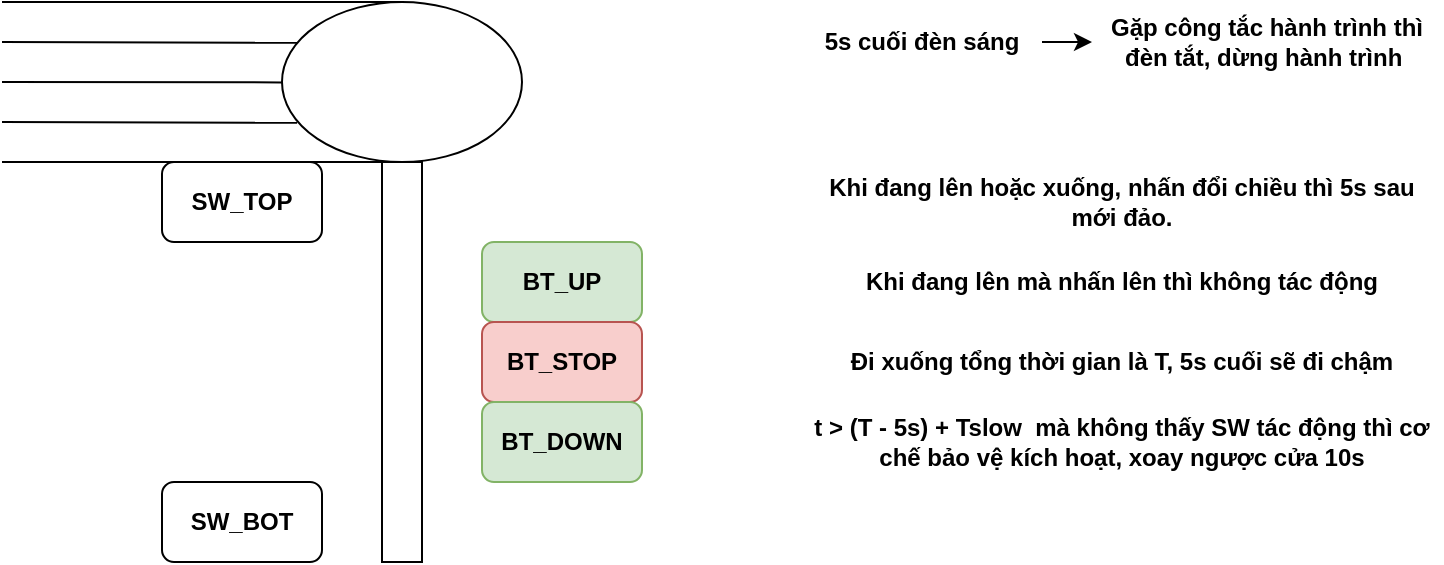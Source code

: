 <mxfile version="20.3.0" type="device"><diagram id="k-oo4zBGjwmZ0N-tSE86" name="Page-1"><mxGraphModel dx="813" dy="490" grid="1" gridSize="10" guides="1" tooltips="1" connect="1" arrows="1" fold="1" page="1" pageScale="1" pageWidth="1169" pageHeight="827" math="0" shadow="0"><root><mxCell id="0"/><mxCell id="1" parent="0"/><mxCell id="yfGFo3zoo4kk26qVra42-1" value="" style="ellipse;whiteSpace=wrap;html=1;fillColor=none;" vertex="1" parent="1"><mxGeometry x="220" y="240" width="120" height="80" as="geometry"/></mxCell><mxCell id="yfGFo3zoo4kk26qVra42-2" value="" style="rounded=0;whiteSpace=wrap;html=1;fillColor=none;" vertex="1" parent="1"><mxGeometry x="270" y="320" width="20" height="200" as="geometry"/></mxCell><mxCell id="yfGFo3zoo4kk26qVra42-3" value="" style="endArrow=none;html=1;rounded=0;entryX=0.5;entryY=0;entryDx=0;entryDy=0;" edge="1" parent="1" target="yfGFo3zoo4kk26qVra42-1"><mxGeometry width="50" height="50" relative="1" as="geometry"><mxPoint x="80" y="240" as="sourcePoint"/><mxPoint x="190" y="330" as="targetPoint"/></mxGeometry></mxCell><mxCell id="yfGFo3zoo4kk26qVra42-5" value="" style="endArrow=none;html=1;rounded=0;entryX=0.5;entryY=0;entryDx=0;entryDy=0;" edge="1" parent="1"><mxGeometry width="50" height="50" relative="1" as="geometry"><mxPoint x="80" y="320" as="sourcePoint"/><mxPoint x="270" y="320" as="targetPoint"/></mxGeometry></mxCell><mxCell id="yfGFo3zoo4kk26qVra42-6" value="&lt;b&gt;SW_TOP&lt;/b&gt;" style="rounded=1;whiteSpace=wrap;html=1;fillColor=none;" vertex="1" parent="1"><mxGeometry x="160" y="320" width="80" height="40" as="geometry"/></mxCell><mxCell id="yfGFo3zoo4kk26qVra42-7" value="&lt;b&gt;SW_BOT&lt;/b&gt;" style="rounded=1;whiteSpace=wrap;html=1;fillColor=none;" vertex="1" parent="1"><mxGeometry x="160" y="480" width="80" height="40" as="geometry"/></mxCell><mxCell id="yfGFo3zoo4kk26qVra42-8" value="" style="endArrow=none;html=1;rounded=0;entryX=0.063;entryY=0.255;entryDx=0;entryDy=0;entryPerimeter=0;" edge="1" parent="1" target="yfGFo3zoo4kk26qVra42-1"><mxGeometry width="50" height="50" relative="1" as="geometry"><mxPoint x="80" y="260" as="sourcePoint"/><mxPoint x="260" y="370" as="targetPoint"/></mxGeometry></mxCell><mxCell id="yfGFo3zoo4kk26qVra42-9" value="" style="endArrow=none;html=1;rounded=0;entryX=0.063;entryY=0.255;entryDx=0;entryDy=0;entryPerimeter=0;" edge="1" parent="1"><mxGeometry width="50" height="50" relative="1" as="geometry"><mxPoint x="80" y="300" as="sourcePoint"/><mxPoint x="227.56" y="300.4" as="targetPoint"/></mxGeometry></mxCell><mxCell id="yfGFo3zoo4kk26qVra42-10" value="" style="endArrow=none;html=1;rounded=0;entryX=0.063;entryY=0.255;entryDx=0;entryDy=0;entryPerimeter=0;" edge="1" parent="1"><mxGeometry width="50" height="50" relative="1" as="geometry"><mxPoint x="80" y="280" as="sourcePoint"/><mxPoint x="220" y="280.2" as="targetPoint"/></mxGeometry></mxCell><mxCell id="yfGFo3zoo4kk26qVra42-11" value="&lt;b&gt;BT_UP&lt;/b&gt;" style="rounded=1;whiteSpace=wrap;html=1;fillColor=#d5e8d4;strokeColor=#82b366;" vertex="1" parent="1"><mxGeometry x="320" y="360" width="80" height="40" as="geometry"/></mxCell><mxCell id="yfGFo3zoo4kk26qVra42-12" value="&lt;b&gt;BT_STOP&lt;/b&gt;" style="rounded=1;whiteSpace=wrap;html=1;fillColor=#f8cecc;strokeColor=#b85450;" vertex="1" parent="1"><mxGeometry x="320" y="400" width="80" height="40" as="geometry"/></mxCell><mxCell id="yfGFo3zoo4kk26qVra42-13" value="&lt;b&gt;BT_DOWN&lt;/b&gt;" style="rounded=1;whiteSpace=wrap;html=1;fillColor=#d5e8d4;strokeColor=#82b366;" vertex="1" parent="1"><mxGeometry x="320" y="440" width="80" height="40" as="geometry"/></mxCell><mxCell id="yfGFo3zoo4kk26qVra42-14" value="&lt;b&gt;Gặp công tắc hành trình thì đèn tắt, dừng hành trình&amp;nbsp;&lt;/b&gt;" style="text;html=1;strokeColor=none;fillColor=none;align=center;verticalAlign=middle;whiteSpace=wrap;rounded=0;" vertex="1" parent="1"><mxGeometry x="625" y="240" width="175" height="40" as="geometry"/></mxCell><mxCell id="yfGFo3zoo4kk26qVra42-16" style="edgeStyle=orthogonalEdgeStyle;rounded=0;orthogonalLoop=1;jettySize=auto;html=1;" edge="1" parent="1" source="yfGFo3zoo4kk26qVra42-15" target="yfGFo3zoo4kk26qVra42-14"><mxGeometry relative="1" as="geometry"/></mxCell><mxCell id="yfGFo3zoo4kk26qVra42-15" value="&lt;b&gt;5s cuối đèn sáng&lt;/b&gt;" style="text;html=1;strokeColor=none;fillColor=none;align=center;verticalAlign=middle;whiteSpace=wrap;rounded=0;" vertex="1" parent="1"><mxGeometry x="480" y="240" width="120" height="40" as="geometry"/></mxCell><mxCell id="yfGFo3zoo4kk26qVra42-17" value="&lt;b&gt;Khi đang lên hoặc xuống, nhấn đổi chiều thì 5s sau mới đảo.&lt;/b&gt;" style="text;html=1;strokeColor=none;fillColor=none;align=center;verticalAlign=middle;whiteSpace=wrap;rounded=0;" vertex="1" parent="1"><mxGeometry x="480" y="320" width="320" height="40" as="geometry"/></mxCell><mxCell id="yfGFo3zoo4kk26qVra42-18" value="&lt;b&gt;Khi đang lên mà nhấn lên thì không tác động&lt;/b&gt;" style="text;html=1;strokeColor=none;fillColor=none;align=center;verticalAlign=middle;whiteSpace=wrap;rounded=0;" vertex="1" parent="1"><mxGeometry x="480" y="360" width="320" height="40" as="geometry"/></mxCell><mxCell id="yfGFo3zoo4kk26qVra42-19" value="&lt;b&gt;Đi xuống tổng thời gian là T, 5s cuối sẽ đi chậm&lt;/b&gt;" style="text;html=1;strokeColor=none;fillColor=none;align=center;verticalAlign=middle;whiteSpace=wrap;rounded=0;" vertex="1" parent="1"><mxGeometry x="480" y="400" width="320" height="40" as="geometry"/></mxCell><mxCell id="yfGFo3zoo4kk26qVra42-20" value="&lt;b&gt;t &amp;gt; (T - 5s) + Tslow&amp;nbsp; mà không thấy SW tác động thì cơ chế bảo vệ kích hoạt, xoay ngược cửa 10s&lt;/b&gt;" style="text;html=1;strokeColor=none;fillColor=none;align=center;verticalAlign=middle;whiteSpace=wrap;rounded=0;" vertex="1" parent="1"><mxGeometry x="480" y="440" width="320" height="40" as="geometry"/></mxCell></root></mxGraphModel></diagram></mxfile>